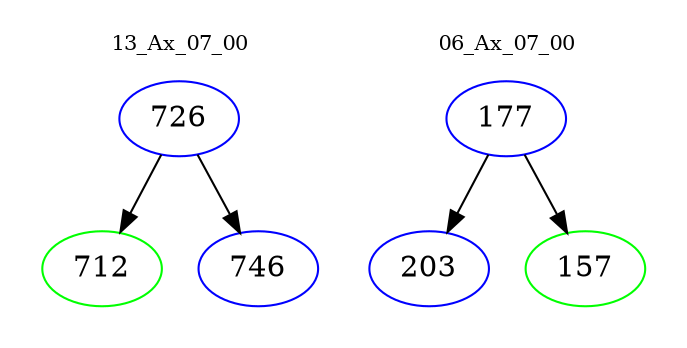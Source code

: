 digraph{
subgraph cluster_0 {
color = white
label = "13_Ax_07_00";
fontsize=10;
T0_726 [label="726", color="blue"]
T0_726 -> T0_712 [color="black"]
T0_712 [label="712", color="green"]
T0_726 -> T0_746 [color="black"]
T0_746 [label="746", color="blue"]
}
subgraph cluster_1 {
color = white
label = "06_Ax_07_00";
fontsize=10;
T1_177 [label="177", color="blue"]
T1_177 -> T1_203 [color="black"]
T1_203 [label="203", color="blue"]
T1_177 -> T1_157 [color="black"]
T1_157 [label="157", color="green"]
}
}
